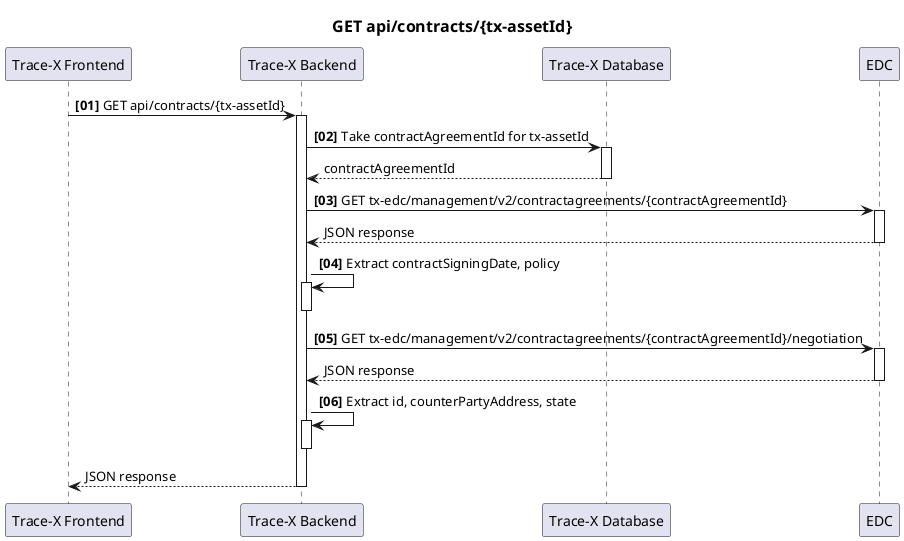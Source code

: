 @startuml
title
    ==GET api/contracts/{tx-assetId}
end title

autonumber "<B>[00]"

participant "Trace-X Frontend" as FE order 0
participant "Trace-X Backend" as BE order 1
participant "Trace-X Database" as DB order 2
participant "EDC" as TXEDC order 3

FE -> BE: GET api/contracts/{tx-assetId}

activate BE
BE -> DB: Take contractAgreementId for tx-assetId
activate DB
autonumber stop
DB --> BE: contractAgreementId
autonumber resume
deactivate DB

BE -> TXEDC: GET tx-edc/management/v2/contractagreements/{contractAgreementId}
activate TXEDC
autonumber stop
TXEDC --> BE: JSON response
autonumber resume
deactivate TXEDC
BE -> BE: Extract contractSigningDate, policy
activate BE
deactivate BE

BE -> TXEDC: GET tx-edc/management/v2/contractagreements/{contractAgreementId}/negotiation
activate TXEDC
autonumber stop
TXEDC --> BE: JSON response
autonumber resume
deactivate TXEDC
BE -> BE: Extract id, counterPartyAddress, state
activate BE
deactivate BE

autonumber stop
BE --> FE: JSON response
deactivate BE

@enduml
